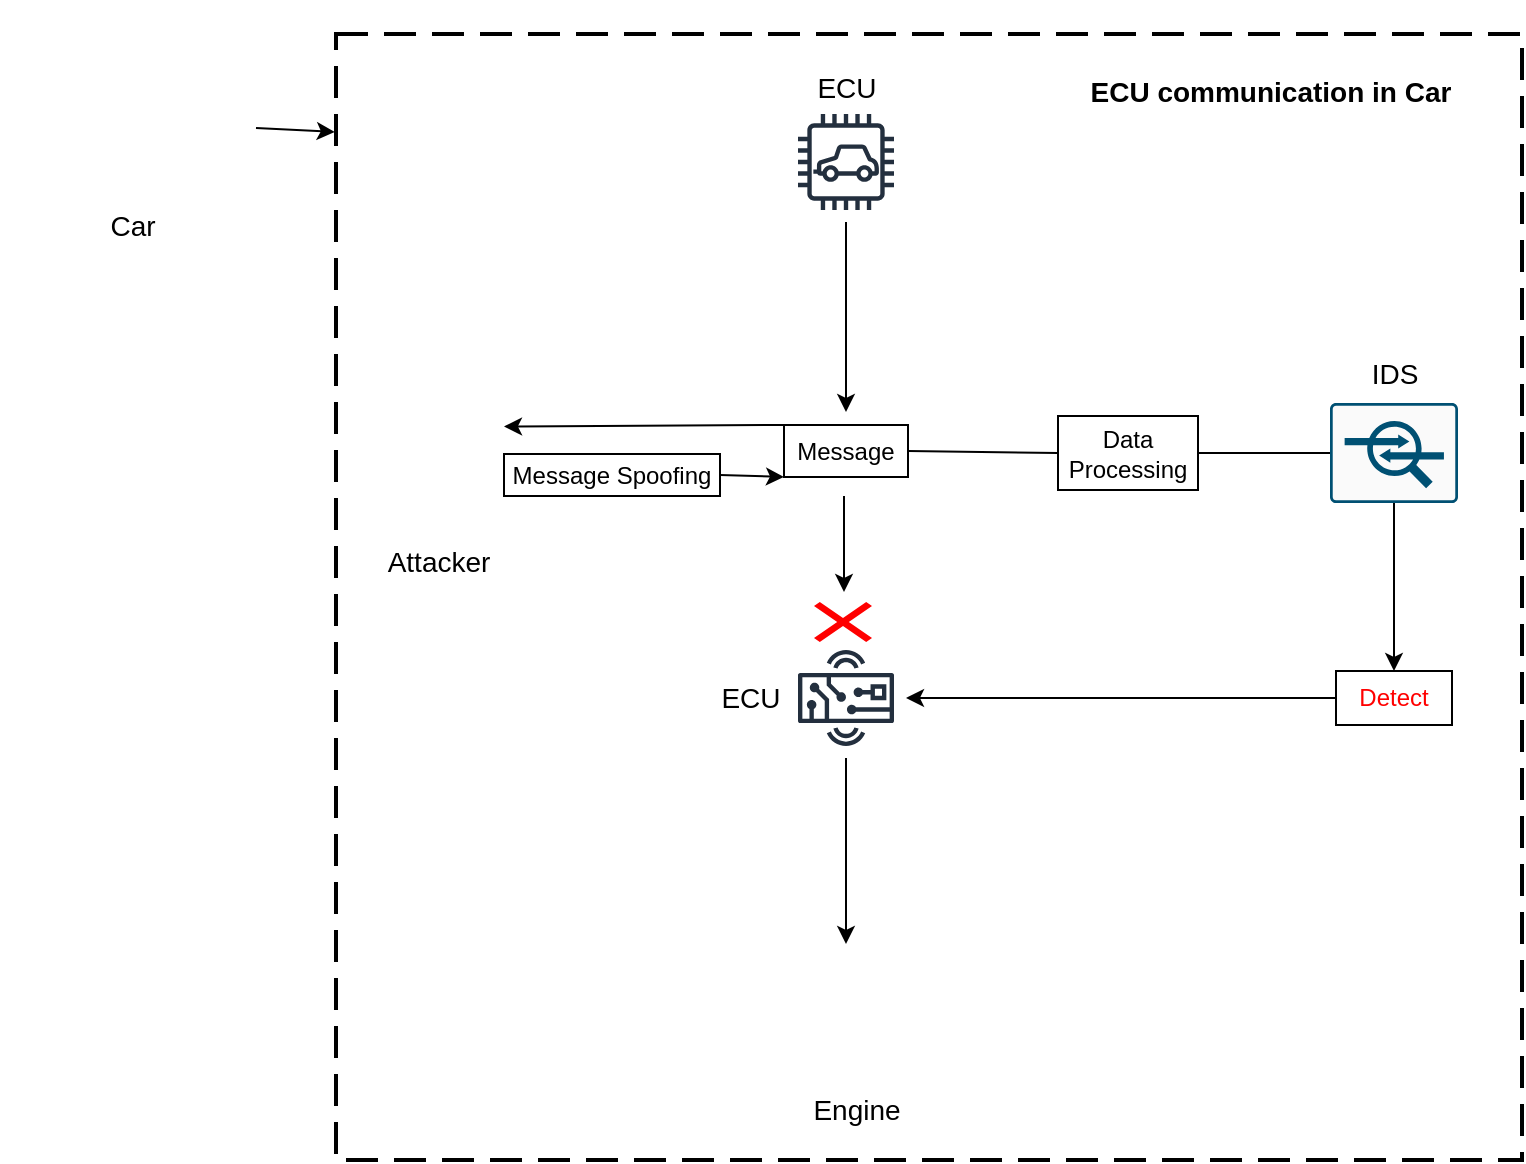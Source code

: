 <mxfile version="21.5.1" type="github">
  <diagram name="Trang-1" id="tOcewXO_lovH6hkRrunn">
    <mxGraphModel dx="1434" dy="774" grid="0" gridSize="10" guides="1" tooltips="1" connect="1" arrows="1" fold="1" page="1" pageScale="1" pageWidth="3000" pageHeight="5000" math="0" shadow="0">
      <root>
        <mxCell id="0" />
        <mxCell id="1" parent="0" />
        <mxCell id="fvOnpMfjC2bjnOCLoL4K-9" value="" style="rounded=1;arcSize=0;dashed=1;strokeColor=#000000;fillColor=none;gradientColor=none;dashPattern=8 4;strokeWidth=2;" vertex="1" parent="1">
          <mxGeometry x="329" y="481" width="593" height="563" as="geometry" />
        </mxCell>
        <mxCell id="fvOnpMfjC2bjnOCLoL4K-1" value="" style="shape=image;html=1;verticalAlign=top;verticalLabelPosition=bottom;labelBackgroundColor=#ffffff;imageAspect=0;aspect=fixed;image=https://cdn4.iconfinder.com/data/icons/education-and-school-glyph-24-px/24/Autobus_bus_school_bus_transport_vehicle_-128.png" vertex="1" parent="1">
          <mxGeometry x="161" y="464" width="128" height="128" as="geometry" />
        </mxCell>
        <mxCell id="fvOnpMfjC2bjnOCLoL4K-7" value="" style="shape=image;html=1;verticalAlign=top;verticalLabelPosition=bottom;labelBackgroundColor=#ffffff;imageAspect=0;aspect=fixed;image=https://cdn2.iconfinder.com/data/icons/woothemes/PNG/intruder.png" vertex="1" parent="1">
          <mxGeometry x="348" y="661" width="65" height="65" as="geometry" />
        </mxCell>
        <mxCell id="fvOnpMfjC2bjnOCLoL4K-8" value="" style="shape=image;html=1;verticalAlign=top;verticalLabelPosition=bottom;labelBackgroundColor=#ffffff;imageAspect=0;aspect=fixed;image=https://cdn1.iconfinder.com/data/icons/racing-13/512/Engine-128.png" vertex="1" parent="1">
          <mxGeometry x="537" y="936" width="94" height="94" as="geometry" />
        </mxCell>
        <mxCell id="fvOnpMfjC2bjnOCLoL4K-13" value="" style="endArrow=classic;html=1;rounded=0;exitX=1;exitY=0.5;exitDx=0;exitDy=0;entryX=-0.001;entryY=0.087;entryDx=0;entryDy=0;entryPerimeter=0;" edge="1" parent="1" source="fvOnpMfjC2bjnOCLoL4K-1" target="fvOnpMfjC2bjnOCLoL4K-9">
          <mxGeometry width="50" height="50" relative="1" as="geometry">
            <mxPoint x="538" y="726" as="sourcePoint" />
            <mxPoint x="588" y="676" as="targetPoint" />
          </mxGeometry>
        </mxCell>
        <mxCell id="fvOnpMfjC2bjnOCLoL4K-14" value="&lt;font style=&quot;font-size: 14px;&quot;&gt;&lt;b&gt;ECU communication&amp;nbsp;&lt;/b&gt;&lt;b style=&quot;&quot;&gt;in Car&lt;/b&gt;&lt;/font&gt;" style="text;html=1;strokeColor=none;fillColor=none;align=center;verticalAlign=middle;whiteSpace=wrap;rounded=0;" vertex="1" parent="1">
          <mxGeometry x="702" y="495" width="189" height="30" as="geometry" />
        </mxCell>
        <mxCell id="fvOnpMfjC2bjnOCLoL4K-4" value="Car" style="sketch=0;outlineConnect=0;fontColor=#232F3E;gradientColor=none;strokeColor=#232F3E;fillColor=#ffffff;dashed=0;verticalLabelPosition=bottom;verticalAlign=top;align=center;fontSize=12;fontStyle=0;aspect=fixed;shape=mxgraph.aws4.resourceIcon;resIcon=mxgraph.aws4.car;" vertex="1" parent="1">
          <mxGeometry x="554" y="515" width="60" height="60" as="geometry" />
        </mxCell>
        <mxCell id="fvOnpMfjC2bjnOCLoL4K-5" value="Hardware&#xa;board" style="sketch=0;outlineConnect=0;fontColor=#232F3E;gradientColor=none;strokeColor=#232F3E;fillColor=#ffffff;dashed=0;verticalLabelPosition=bottom;verticalAlign=top;align=center;html=1;fontSize=12;fontStyle=0;aspect=fixed;shape=mxgraph.aws4.resourceIcon;resIcon=mxgraph.aws4.hardware_board;" vertex="1" parent="1">
          <mxGeometry x="554" y="783" width="60" height="60" as="geometry" />
        </mxCell>
        <mxCell id="fvOnpMfjC2bjnOCLoL4K-18" value="" style="rounded=0;whiteSpace=wrap;html=1;fillColor=default;strokeWidth=0;strokeColor=#FFFFFF;" vertex="1" parent="1">
          <mxGeometry x="529" y="579" width="120" height="60" as="geometry" />
        </mxCell>
        <mxCell id="fvOnpMfjC2bjnOCLoL4K-17" value="" style="rounded=0;whiteSpace=wrap;html=1;fillColor=default;strokeWidth=0;strokeColor=#FFFFFF;" vertex="1" parent="1">
          <mxGeometry x="524" y="843" width="120" height="37" as="geometry" />
        </mxCell>
        <mxCell id="fvOnpMfjC2bjnOCLoL4K-20" value="" style="endArrow=classic;html=1;rounded=0;entryX=0.5;entryY=0;entryDx=0;entryDy=0;" edge="1" parent="1" source="fvOnpMfjC2bjnOCLoL4K-5" target="fvOnpMfjC2bjnOCLoL4K-8">
          <mxGeometry width="50" height="50" relative="1" as="geometry">
            <mxPoint x="538" y="732" as="sourcePoint" />
            <mxPoint x="588" y="682" as="targetPoint" />
          </mxGeometry>
        </mxCell>
        <mxCell id="fvOnpMfjC2bjnOCLoL4K-21" value="&lt;span style=&quot;font-size: 14px;&quot;&gt;Engine&lt;/span&gt;" style="text;html=1;strokeColor=none;fillColor=none;align=center;verticalAlign=middle;whiteSpace=wrap;rounded=0;" vertex="1" parent="1">
          <mxGeometry x="562.5" y="1004" width="53" height="30" as="geometry" />
        </mxCell>
        <mxCell id="fvOnpMfjC2bjnOCLoL4K-25" value="Message" style="rounded=0;whiteSpace=wrap;html=1;" vertex="1" parent="1">
          <mxGeometry x="553" y="676.5" width="62" height="26" as="geometry" />
        </mxCell>
        <mxCell id="fvOnpMfjC2bjnOCLoL4K-26" value="" style="endArrow=classic;html=1;rounded=0;" edge="1" parent="1" source="fvOnpMfjC2bjnOCLoL4K-4">
          <mxGeometry width="50" height="50" relative="1" as="geometry">
            <mxPoint x="538" y="732" as="sourcePoint" />
            <mxPoint x="584" y="670" as="targetPoint" />
          </mxGeometry>
        </mxCell>
        <mxCell id="fvOnpMfjC2bjnOCLoL4K-27" value="" style="endArrow=classic;html=1;rounded=0;" edge="1" parent="1">
          <mxGeometry width="50" height="50" relative="1" as="geometry">
            <mxPoint x="583" y="712" as="sourcePoint" />
            <mxPoint x="583" y="760" as="targetPoint" />
          </mxGeometry>
        </mxCell>
        <mxCell id="fvOnpMfjC2bjnOCLoL4K-29" value="" style="endArrow=classic;html=1;rounded=0;entryX=1;entryY=0.25;entryDx=0;entryDy=0;exitX=0;exitY=0;exitDx=0;exitDy=0;" edge="1" parent="1" source="fvOnpMfjC2bjnOCLoL4K-25" target="fvOnpMfjC2bjnOCLoL4K-7">
          <mxGeometry width="50" height="50" relative="1" as="geometry">
            <mxPoint x="538" y="732" as="sourcePoint" />
            <mxPoint x="588" y="682" as="targetPoint" />
          </mxGeometry>
        </mxCell>
        <mxCell id="fvOnpMfjC2bjnOCLoL4K-30" value="Message Spoofing" style="rounded=0;whiteSpace=wrap;html=1;" vertex="1" parent="1">
          <mxGeometry x="413" y="691" width="108" height="21" as="geometry" />
        </mxCell>
        <mxCell id="fvOnpMfjC2bjnOCLoL4K-33" value="" style="endArrow=classic;html=1;rounded=0;exitX=1;exitY=0.5;exitDx=0;exitDy=0;entryX=0;entryY=1;entryDx=0;entryDy=0;" edge="1" parent="1" source="fvOnpMfjC2bjnOCLoL4K-30" target="fvOnpMfjC2bjnOCLoL4K-25">
          <mxGeometry width="50" height="50" relative="1" as="geometry">
            <mxPoint x="538" y="732" as="sourcePoint" />
            <mxPoint x="588" y="682" as="targetPoint" />
          </mxGeometry>
        </mxCell>
        <mxCell id="fvOnpMfjC2bjnOCLoL4K-34" value="&lt;span style=&quot;font-size: 14px;&quot;&gt;ECU&lt;/span&gt;" style="text;html=1;strokeColor=none;fillColor=none;align=center;verticalAlign=middle;whiteSpace=wrap;rounded=0;" vertex="1" parent="1">
          <mxGeometry x="510" y="798" width="53" height="30" as="geometry" />
        </mxCell>
        <mxCell id="fvOnpMfjC2bjnOCLoL4K-35" value="&lt;span style=&quot;font-size: 14px;&quot;&gt;ECU&lt;/span&gt;" style="text;html=1;strokeColor=none;fillColor=none;align=center;verticalAlign=middle;whiteSpace=wrap;rounded=0;" vertex="1" parent="1">
          <mxGeometry x="557.5" y="493" width="53" height="30" as="geometry" />
        </mxCell>
        <mxCell id="fvOnpMfjC2bjnOCLoL4K-36" value="&lt;span style=&quot;font-size: 14px;&quot;&gt;Attacker&lt;/span&gt;" style="text;html=1;strokeColor=none;fillColor=none;align=center;verticalAlign=middle;whiteSpace=wrap;rounded=0;" vertex="1" parent="1">
          <mxGeometry x="354" y="730" width="53" height="30" as="geometry" />
        </mxCell>
        <mxCell id="fvOnpMfjC2bjnOCLoL4K-37" value="&lt;span style=&quot;font-size: 14px;&quot;&gt;Car&lt;/span&gt;" style="text;html=1;strokeColor=none;fillColor=none;align=center;verticalAlign=middle;whiteSpace=wrap;rounded=0;" vertex="1" parent="1">
          <mxGeometry x="200.5" y="562" width="53" height="30" as="geometry" />
        </mxCell>
        <mxCell id="fvOnpMfjC2bjnOCLoL4K-40" value="" style="endArrow=none;html=1;rounded=0;exitX=0;exitY=0.5;exitDx=0;exitDy=0;exitPerimeter=0;entryX=1;entryY=0.5;entryDx=0;entryDy=0;" edge="1" parent="1" source="fvOnpMfjC2bjnOCLoL4K-6" target="fvOnpMfjC2bjnOCLoL4K-42">
          <mxGeometry width="50" height="50" relative="1" as="geometry">
            <mxPoint x="538" y="724" as="sourcePoint" />
            <mxPoint x="588" y="674" as="targetPoint" />
          </mxGeometry>
        </mxCell>
        <mxCell id="fvOnpMfjC2bjnOCLoL4K-42" value="Data Processing" style="rounded=0;whiteSpace=wrap;html=1;" vertex="1" parent="1">
          <mxGeometry x="690" y="672" width="70" height="37" as="geometry" />
        </mxCell>
        <mxCell id="fvOnpMfjC2bjnOCLoL4K-43" value="" style="endArrow=none;html=1;rounded=0;exitX=1;exitY=0.5;exitDx=0;exitDy=0;entryX=0;entryY=0.5;entryDx=0;entryDy=0;" edge="1" parent="1" source="fvOnpMfjC2bjnOCLoL4K-25" target="fvOnpMfjC2bjnOCLoL4K-42">
          <mxGeometry width="50" height="50" relative="1" as="geometry">
            <mxPoint x="538" y="724" as="sourcePoint" />
            <mxPoint x="588" y="674" as="targetPoint" />
          </mxGeometry>
        </mxCell>
        <mxCell id="fvOnpMfjC2bjnOCLoL4K-45" value="" style="edgeStyle=orthogonalEdgeStyle;rounded=0;orthogonalLoop=1;jettySize=auto;html=1;" edge="1" parent="1" source="fvOnpMfjC2bjnOCLoL4K-6" target="fvOnpMfjC2bjnOCLoL4K-44">
          <mxGeometry relative="1" as="geometry" />
        </mxCell>
        <mxCell id="fvOnpMfjC2bjnOCLoL4K-6" value="" style="sketch=0;points=[[0.015,0.015,0],[0.985,0.015,0],[0.985,0.985,0],[0.015,0.985,0],[0.25,0,0],[0.5,0,0],[0.75,0,0],[1,0.25,0],[1,0.5,0],[1,0.75,0],[0.75,1,0],[0.5,1,0],[0.25,1,0],[0,0.75,0],[0,0.5,0],[0,0.25,0]];verticalLabelPosition=bottom;html=1;verticalAlign=top;aspect=fixed;align=center;pointerEvents=1;shape=mxgraph.cisco19.rect;prIcon=ips_ids;fillColor=#FAFAFA;strokeColor=#005073;" vertex="1" parent="1">
          <mxGeometry x="826" y="665.5" width="64" height="50" as="geometry" />
        </mxCell>
        <mxCell id="fvOnpMfjC2bjnOCLoL4K-22" value="&lt;span style=&quot;font-size: 14px;&quot;&gt;IDS&lt;/span&gt;" style="text;html=1;strokeColor=none;fillColor=none;align=center;verticalAlign=middle;whiteSpace=wrap;rounded=0;" vertex="1" parent="1">
          <mxGeometry x="831.5" y="635.5" width="53" height="30" as="geometry" />
        </mxCell>
        <mxCell id="fvOnpMfjC2bjnOCLoL4K-44" value="&lt;font color=&quot;#ff0000&quot;&gt;Detect&lt;/font&gt;" style="rounded=0;whiteSpace=wrap;html=1;" vertex="1" parent="1">
          <mxGeometry x="829" y="799.5" width="58" height="27" as="geometry" />
        </mxCell>
        <mxCell id="fvOnpMfjC2bjnOCLoL4K-46" value="" style="endArrow=classic;html=1;rounded=0;exitX=0;exitY=0.5;exitDx=0;exitDy=0;" edge="1" parent="1" source="fvOnpMfjC2bjnOCLoL4K-44" target="fvOnpMfjC2bjnOCLoL4K-5">
          <mxGeometry width="50" height="50" relative="1" as="geometry">
            <mxPoint x="538" y="724" as="sourcePoint" />
            <mxPoint x="588" y="674" as="targetPoint" />
          </mxGeometry>
        </mxCell>
        <mxCell id="fvOnpMfjC2bjnOCLoL4K-47" value="" style="shape=mxgraph.mockup.markup.redX;fillColor=#ff0000;html=1;shadow=0;whiteSpace=wrap;strokeColor=none;" vertex="1" parent="1">
          <mxGeometry x="568" y="765" width="29" height="20" as="geometry" />
        </mxCell>
      </root>
    </mxGraphModel>
  </diagram>
</mxfile>
